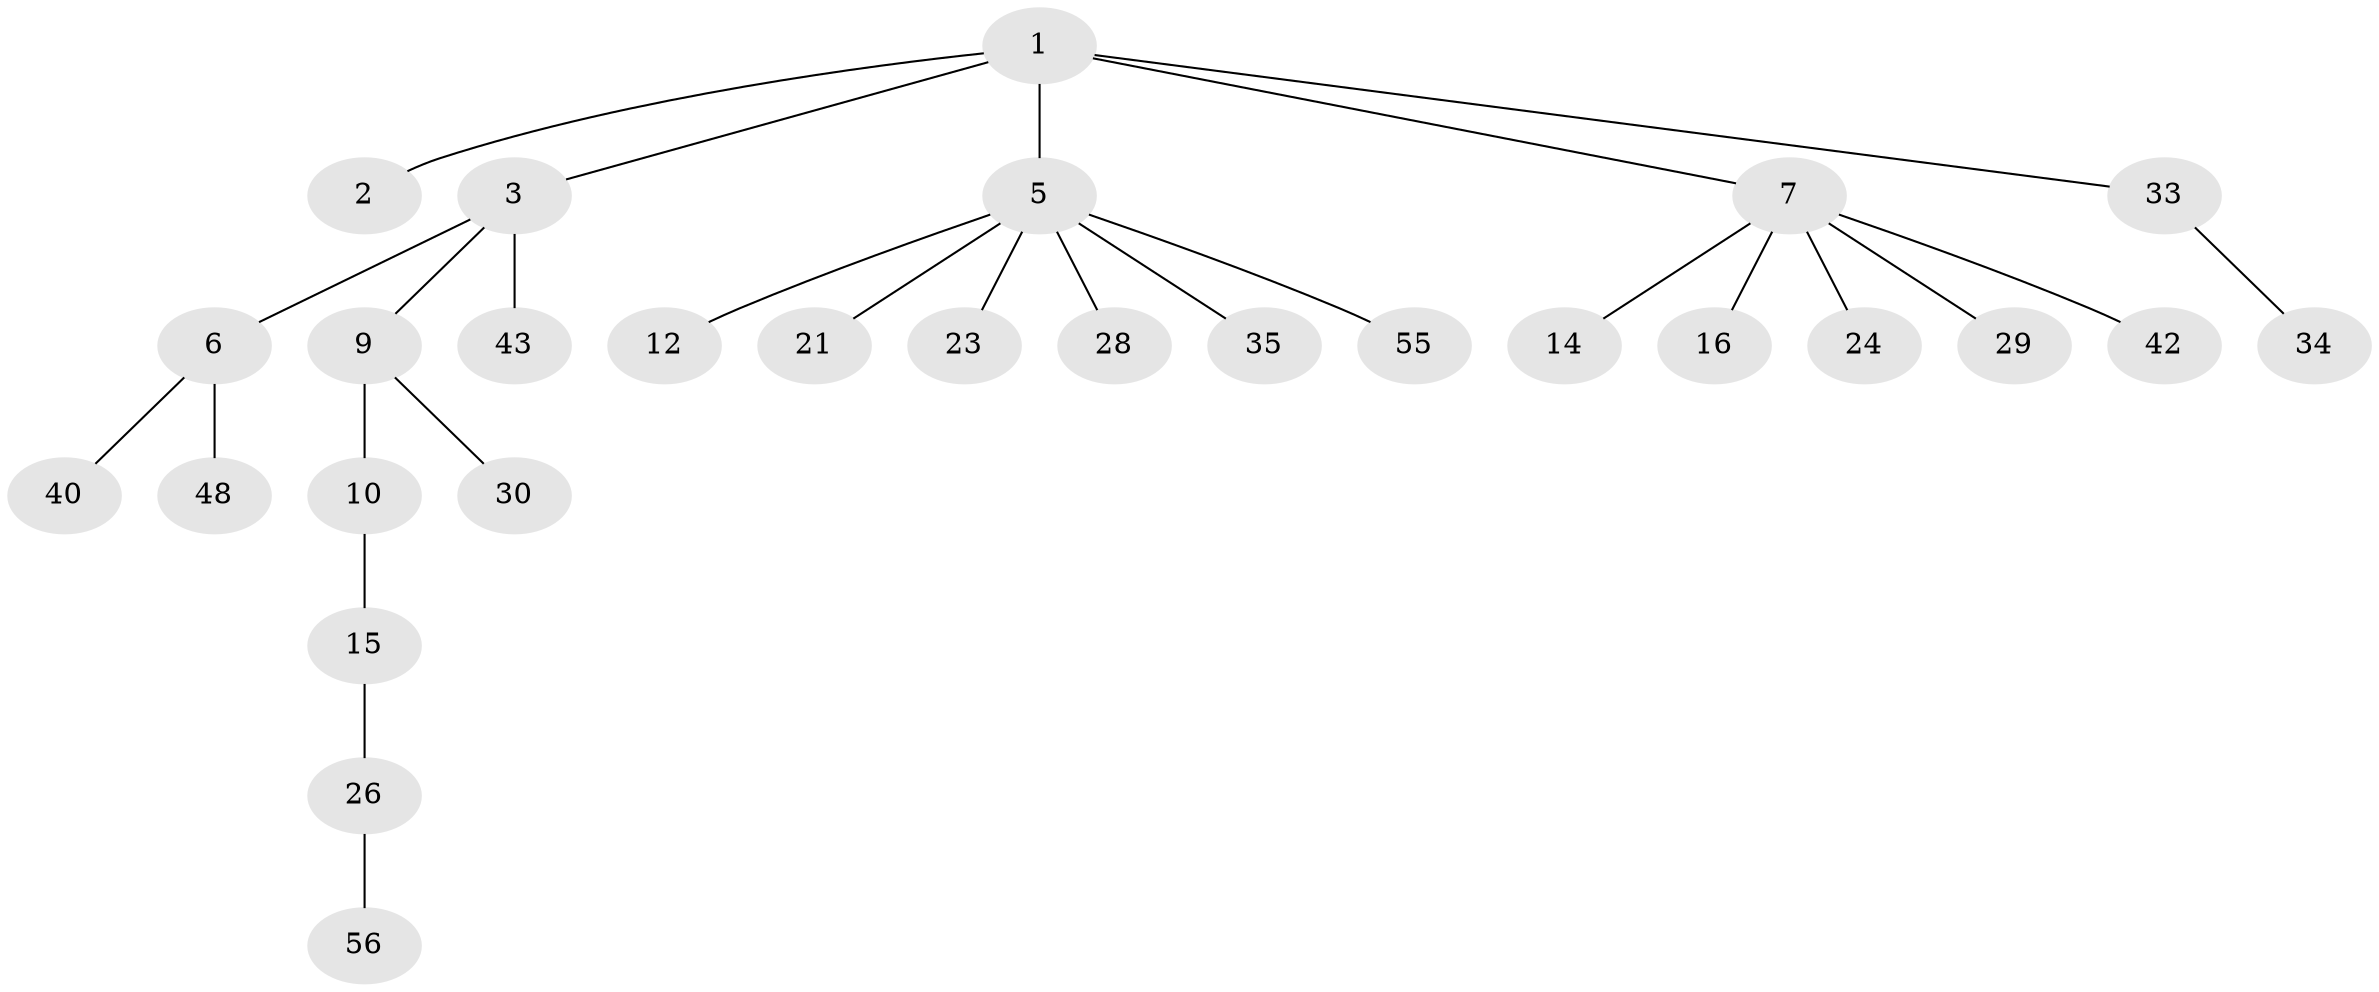 // original degree distribution, {4: 0.08928571428571429, 1: 0.5357142857142857, 5: 0.03571428571428571, 3: 0.14285714285714285, 2: 0.17857142857142858, 6: 0.017857142857142856}
// Generated by graph-tools (version 1.1) at 2025/15/03/09/25 04:15:31]
// undirected, 28 vertices, 27 edges
graph export_dot {
graph [start="1"]
  node [color=gray90,style=filled];
  1 [super="+4"];
  2;
  3 [super="+25"];
  5 [super="+8+22"];
  6;
  7 [super="+11+19"];
  9;
  10;
  12 [super="+39+46"];
  14;
  15 [super="+18+38"];
  16 [super="+51+17+31"];
  21;
  23;
  24;
  26 [super="+36"];
  28 [super="+45"];
  29;
  30;
  33;
  34;
  35;
  40;
  42;
  43 [super="+54"];
  48;
  55;
  56;
  1 -- 2;
  1 -- 3;
  1 -- 7;
  1 -- 5;
  1 -- 33;
  3 -- 6;
  3 -- 9;
  3 -- 43;
  5 -- 23;
  5 -- 55;
  5 -- 35;
  5 -- 21;
  5 -- 12;
  5 -- 28;
  6 -- 40;
  6 -- 48;
  7 -- 16;
  7 -- 24;
  7 -- 42;
  7 -- 29;
  7 -- 14;
  9 -- 10;
  9 -- 30;
  10 -- 15;
  15 -- 26;
  26 -- 56;
  33 -- 34;
}
